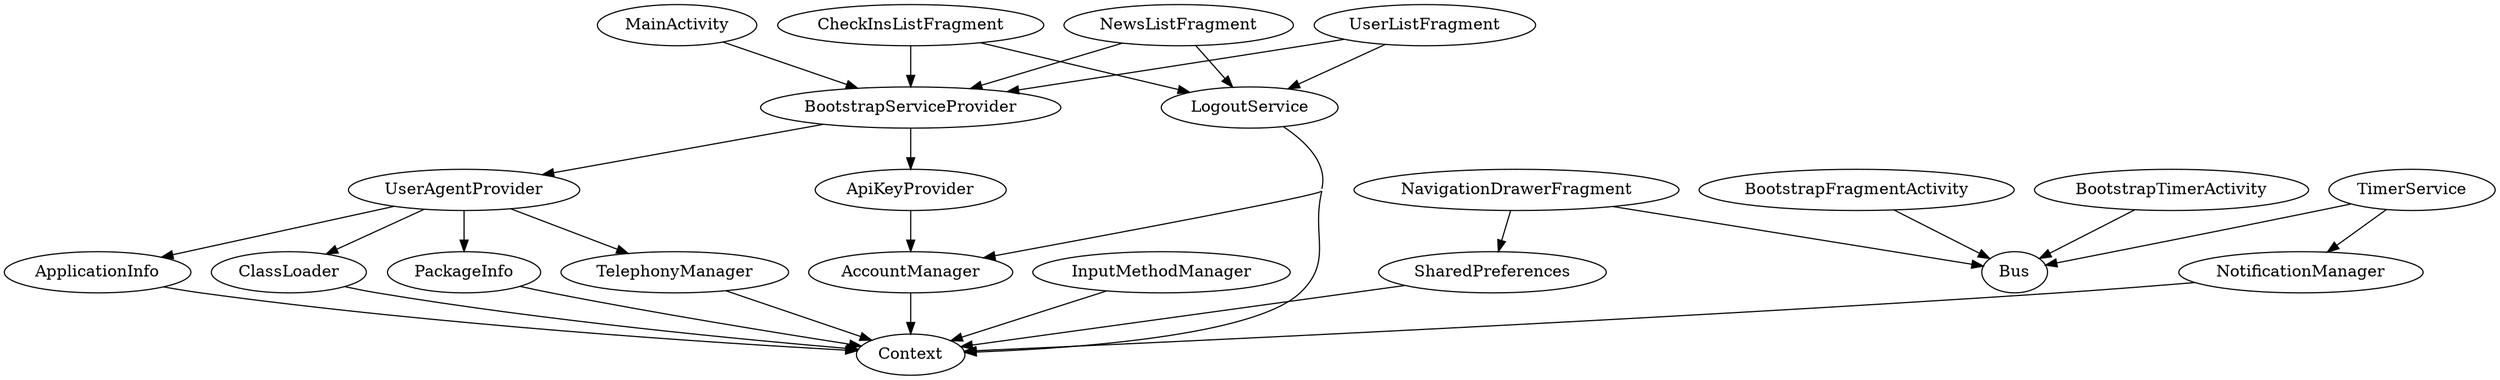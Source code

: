 digraph G1 {
  concentrate = true;
  AccountManager -> Context;
  ApiKeyProvider -> AccountManager;
  ApplicationInfo -> Context;
  BootstrapFragmentActivity -> Bus;
  BootstrapServiceProvider -> ApiKeyProvider;
  BootstrapServiceProvider -> UserAgentProvider;
  BootstrapTimerActivity -> Bus;
  CheckInsListFragment -> LogoutService;
  CheckInsListFragment -> BootstrapServiceProvider;
  ClassLoader -> Context;
  InputMethodManager -> Context;
  LogoutService -> Context;
  LogoutService -> AccountManager;
  MainActivity -> BootstrapServiceProvider;
  NavigationDrawerFragment -> Bus;
  NavigationDrawerFragment -> SharedPreferences;
  NewsListFragment -> LogoutService;
  NewsListFragment -> BootstrapServiceProvider;
  NotificationManager -> Context;
  PackageInfo -> Context;
  SharedPreferences -> Context;
  TelephonyManager -> Context;
  TimerService -> Bus;
  TimerService -> NotificationManager;
  UserAgentProvider -> ClassLoader;
  UserAgentProvider -> PackageInfo;
  UserAgentProvider -> ApplicationInfo;
  UserAgentProvider -> TelephonyManager;
  UserListFragment -> LogoutService;
  UserListFragment -> BootstrapServiceProvider;
}
